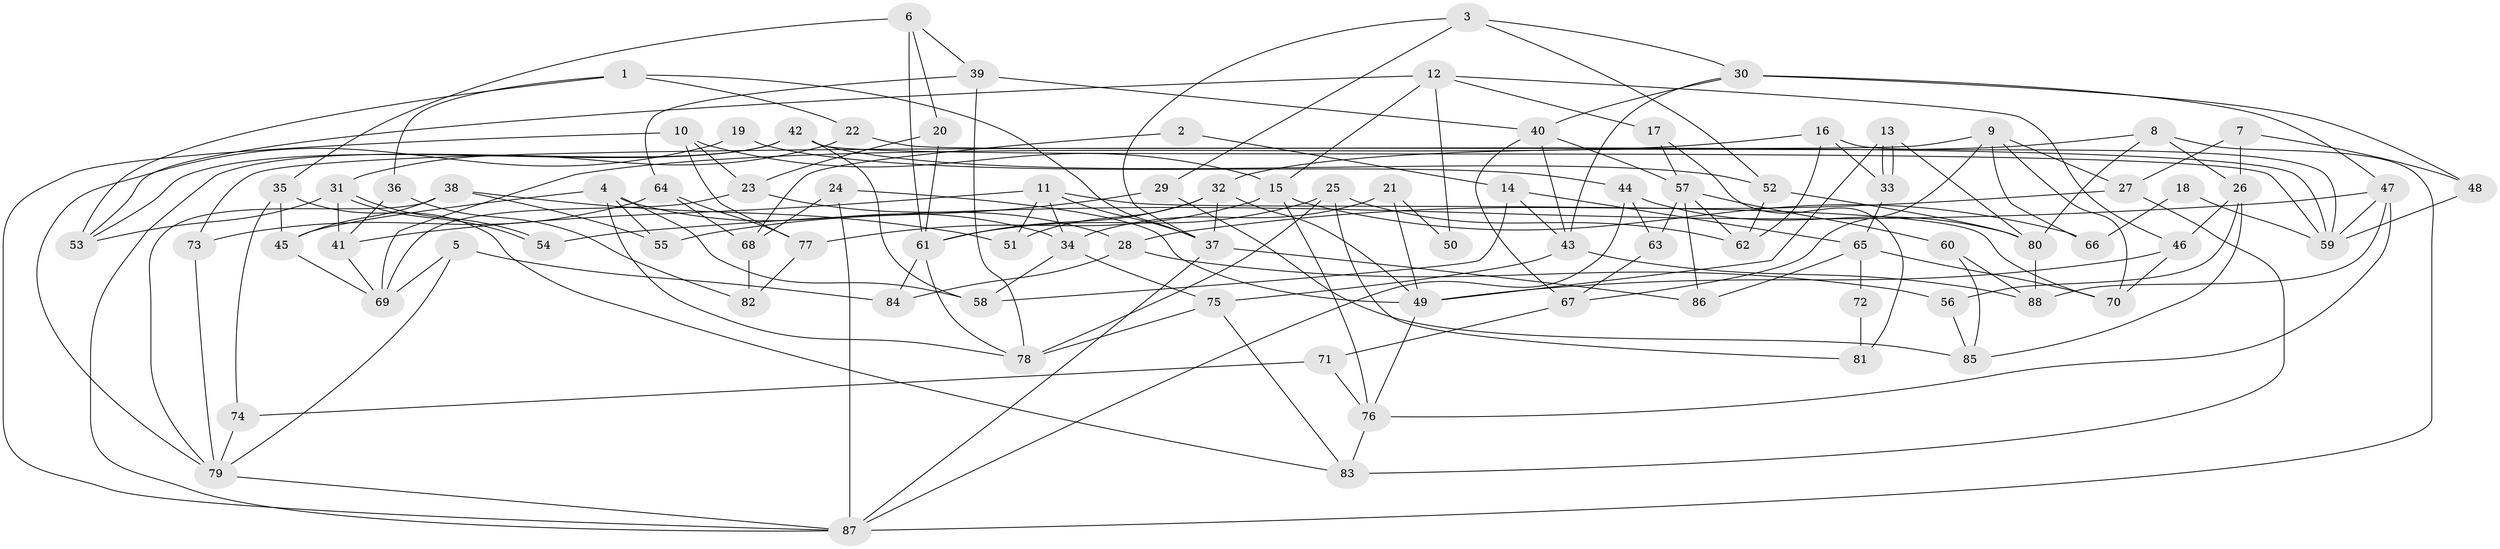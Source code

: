 // coarse degree distribution, {8: 0.03773584905660377, 4: 0.16981132075471697, 7: 0.1320754716981132, 6: 0.22641509433962265, 5: 0.18867924528301888, 3: 0.20754716981132076, 10: 0.018867924528301886, 2: 0.018867924528301886}
// Generated by graph-tools (version 1.1) at 2025/41/03/06/25 10:41:58]
// undirected, 88 vertices, 176 edges
graph export_dot {
graph [start="1"]
  node [color=gray90,style=filled];
  1;
  2;
  3;
  4;
  5;
  6;
  7;
  8;
  9;
  10;
  11;
  12;
  13;
  14;
  15;
  16;
  17;
  18;
  19;
  20;
  21;
  22;
  23;
  24;
  25;
  26;
  27;
  28;
  29;
  30;
  31;
  32;
  33;
  34;
  35;
  36;
  37;
  38;
  39;
  40;
  41;
  42;
  43;
  44;
  45;
  46;
  47;
  48;
  49;
  50;
  51;
  52;
  53;
  54;
  55;
  56;
  57;
  58;
  59;
  60;
  61;
  62;
  63;
  64;
  65;
  66;
  67;
  68;
  69;
  70;
  71;
  72;
  73;
  74;
  75;
  76;
  77;
  78;
  79;
  80;
  81;
  82;
  83;
  84;
  85;
  86;
  87;
  88;
  1 -- 36;
  1 -- 22;
  1 -- 37;
  1 -- 53;
  2 -- 14;
  2 -- 68;
  3 -- 37;
  3 -- 52;
  3 -- 29;
  3 -- 30;
  4 -- 55;
  4 -- 34;
  4 -- 45;
  4 -- 58;
  4 -- 78;
  5 -- 84;
  5 -- 69;
  5 -- 79;
  6 -- 20;
  6 -- 39;
  6 -- 35;
  6 -- 61;
  7 -- 26;
  7 -- 48;
  7 -- 27;
  8 -- 32;
  8 -- 87;
  8 -- 26;
  8 -- 80;
  9 -- 27;
  9 -- 67;
  9 -- 66;
  9 -- 70;
  9 -- 73;
  10 -- 87;
  10 -- 15;
  10 -- 23;
  10 -- 77;
  11 -- 37;
  11 -- 41;
  11 -- 34;
  11 -- 51;
  11 -- 70;
  12 -- 53;
  12 -- 46;
  12 -- 15;
  12 -- 17;
  12 -- 50;
  13 -- 49;
  13 -- 33;
  13 -- 33;
  13 -- 80;
  14 -- 43;
  14 -- 58;
  14 -- 65;
  15 -- 76;
  15 -- 66;
  15 -- 77;
  16 -- 62;
  16 -- 33;
  16 -- 59;
  16 -- 69;
  17 -- 57;
  17 -- 81;
  18 -- 66;
  18 -- 59;
  19 -- 44;
  19 -- 79;
  20 -- 23;
  20 -- 61;
  21 -- 34;
  21 -- 49;
  21 -- 50;
  22 -- 59;
  22 -- 31;
  23 -- 69;
  23 -- 28;
  24 -- 49;
  24 -- 87;
  24 -- 68;
  25 -- 61;
  25 -- 78;
  25 -- 62;
  25 -- 81;
  26 -- 56;
  26 -- 46;
  26 -- 85;
  27 -- 83;
  27 -- 28;
  28 -- 56;
  28 -- 84;
  29 -- 85;
  29 -- 55;
  30 -- 43;
  30 -- 40;
  30 -- 47;
  30 -- 48;
  31 -- 54;
  31 -- 54;
  31 -- 53;
  31 -- 41;
  32 -- 61;
  32 -- 37;
  32 -- 49;
  32 -- 51;
  33 -- 65;
  34 -- 58;
  34 -- 75;
  35 -- 83;
  35 -- 45;
  35 -- 74;
  36 -- 82;
  36 -- 41;
  37 -- 87;
  37 -- 86;
  38 -- 51;
  38 -- 45;
  38 -- 55;
  38 -- 79;
  39 -- 78;
  39 -- 64;
  39 -- 40;
  40 -- 43;
  40 -- 57;
  40 -- 67;
  41 -- 69;
  42 -- 87;
  42 -- 52;
  42 -- 53;
  42 -- 58;
  42 -- 59;
  43 -- 88;
  43 -- 75;
  44 -- 80;
  44 -- 63;
  44 -- 87;
  45 -- 69;
  46 -- 70;
  46 -- 49;
  47 -- 59;
  47 -- 54;
  47 -- 76;
  47 -- 88;
  48 -- 59;
  49 -- 76;
  52 -- 80;
  52 -- 62;
  56 -- 85;
  57 -- 86;
  57 -- 60;
  57 -- 62;
  57 -- 63;
  60 -- 88;
  60 -- 85;
  61 -- 78;
  61 -- 84;
  63 -- 67;
  64 -- 77;
  64 -- 73;
  64 -- 68;
  65 -- 70;
  65 -- 72;
  65 -- 86;
  67 -- 71;
  68 -- 82;
  71 -- 74;
  71 -- 76;
  72 -- 81;
  73 -- 79;
  74 -- 79;
  75 -- 78;
  75 -- 83;
  76 -- 83;
  77 -- 82;
  79 -- 87;
  80 -- 88;
}
